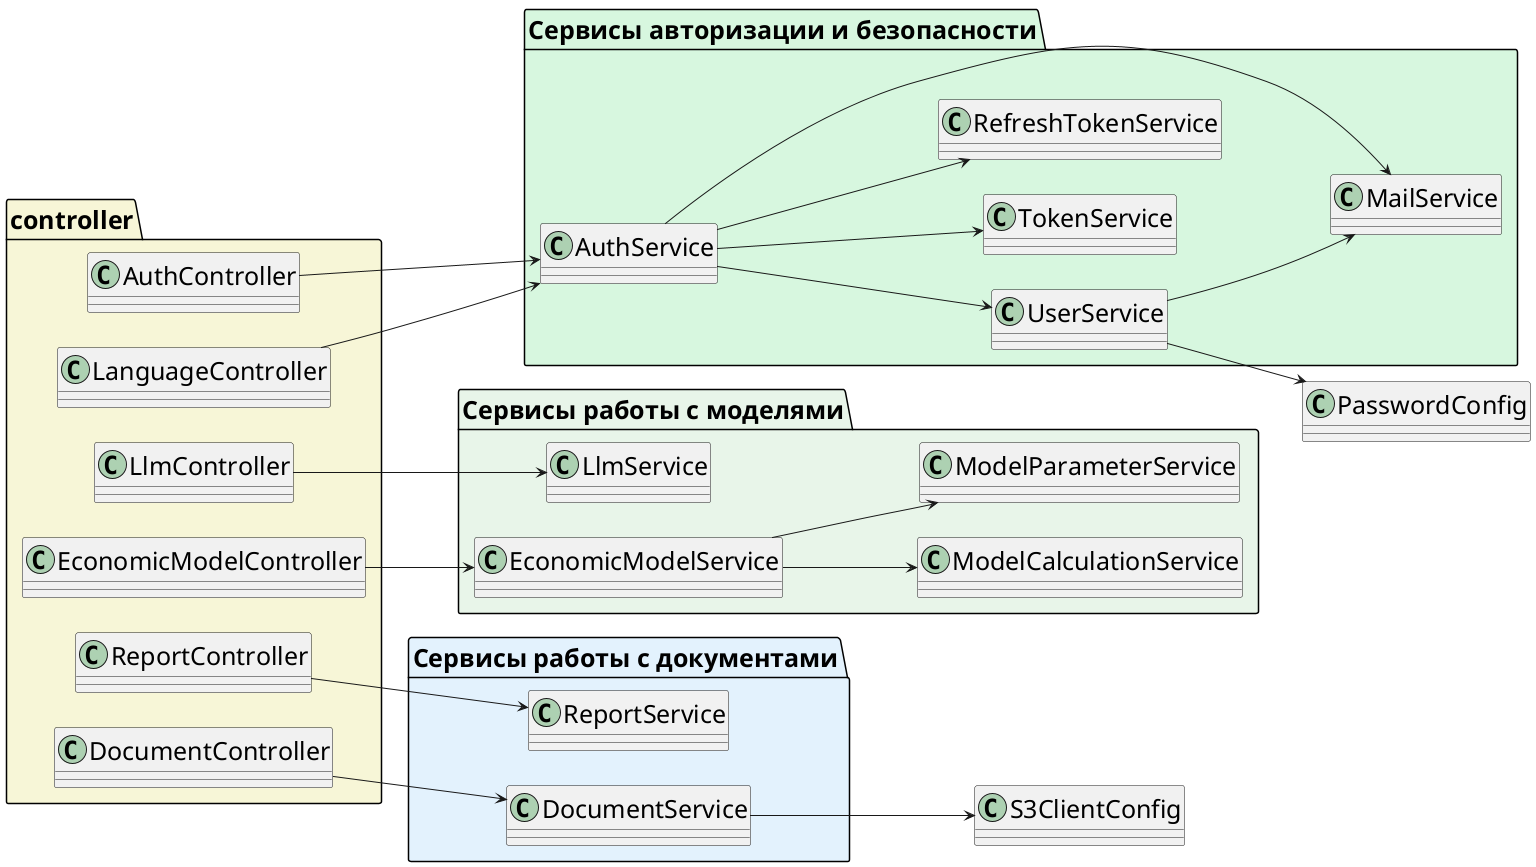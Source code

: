 @startuml
left to right direction
skinparam defaultFontName "Times New Roman"
skinparam defaultFontSize 25
skinparam packageTitleAlignment left
skinparam classAttributeIconSize 0

' --- Контроллеры ---
package "controller" #F7F6D7 {
  class AuthController
  class DocumentController
  class EconomicModelController
  class LanguageController
  class LlmController
  class ReportController
}

' --- Сервисы авторизации и безопасности ---
package "Сервисы авторизации и безопасности" #D7F7DF {
  class AuthService
  class UserService
  class TokenService
  class RefreshTokenService
  class MailService
}

' --- Сервисы работы с документами и файлами ---
package "Сервисы работы с документами" #E3F2FD {
  class DocumentService
  class ReportService
}

' --- Сервисы работы с моделями и LLM ---
package "Сервисы работы с моделями" #E8F5E9 {
  class EconomicModelService
  class ModelCalculationService
  class ModelParameterService
  class LlmService
}

' --- Конфигурация ---
class S3ClientConfig
class PasswordConfig

' --- Взаимосвязи между контроллерами и сервисами ---
AuthController --> AuthService
LanguageController --> AuthService

AuthService --> UserService
AuthService --> TokenService
AuthService --> RefreshTokenService
AuthService --> MailService
UserService --> PasswordConfig
UserService --> MailService

DocumentController --> DocumentService
ReportController --> ReportService
DocumentService --> S3ClientConfig

EconomicModelController --> EconomicModelService
EconomicModelService --> ModelParameterService
EconomicModelService --> ModelCalculationService
LlmController --> LlmService

@enduml
